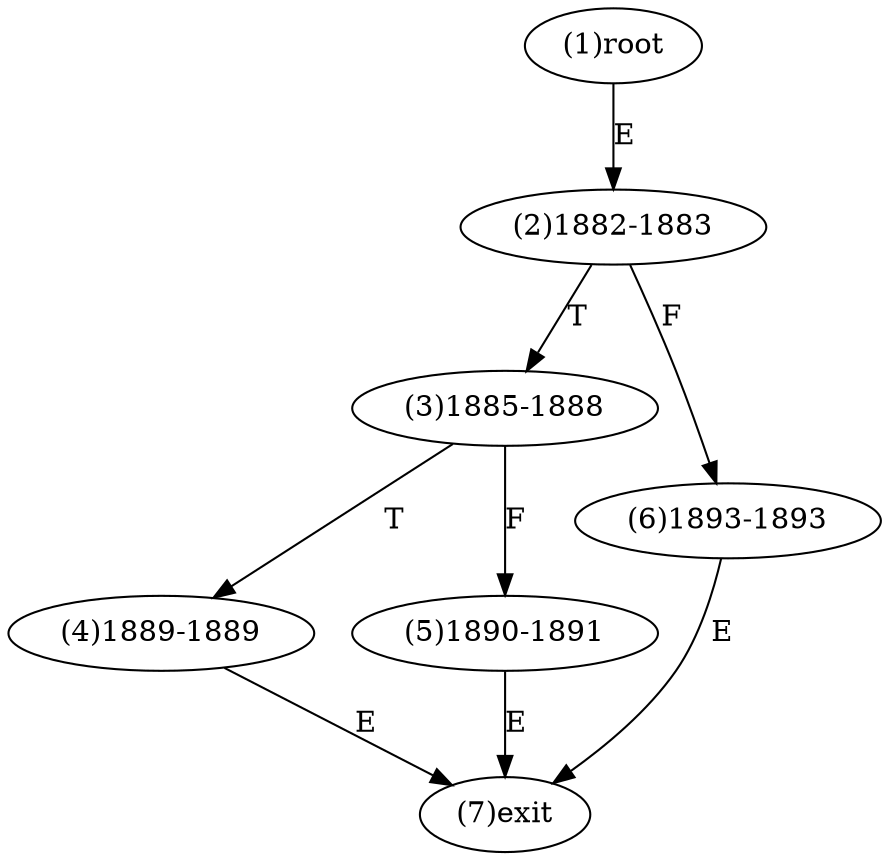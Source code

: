 digraph "" { 
1[ label="(1)root"];
2[ label="(2)1882-1883"];
3[ label="(3)1885-1888"];
4[ label="(4)1889-1889"];
5[ label="(5)1890-1891"];
6[ label="(6)1893-1893"];
7[ label="(7)exit"];
1->2[ label="E"];
2->6[ label="F"];
2->3[ label="T"];
3->5[ label="F"];
3->4[ label="T"];
4->7[ label="E"];
5->7[ label="E"];
6->7[ label="E"];
}